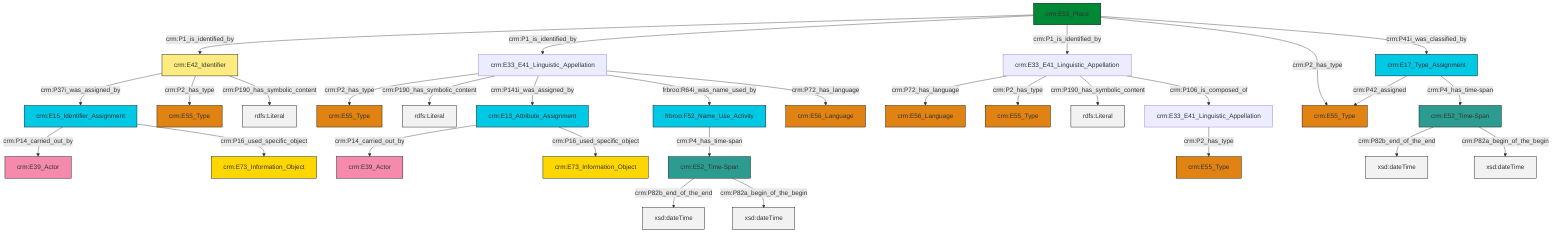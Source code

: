 graph TD
classDef Literal fill:#f2f2f2,stroke:#000000;
classDef CRM_Entity fill:#FFFFFF,stroke:#000000;
classDef Temporal_Entity fill:#00C9E6, stroke:#000000;
classDef Type fill:#E18312, stroke:#000000;
classDef Time-Span fill:#2C9C91, stroke:#000000;
classDef Appellation fill:#FFEB7F, stroke:#000000;
classDef Place fill:#008836, stroke:#000000;
classDef Persistent_Item fill:#B266B2, stroke:#000000;
classDef Conceptual_Object fill:#FFD700, stroke:#000000;
classDef Physical_Thing fill:#D2B48C, stroke:#000000;
classDef Actor fill:#f58aad, stroke:#000000;
classDef PC_Classes fill:#4ce600, stroke:#000000;
classDef Multi fill:#cccccc,stroke:#000000;

0["crm:E33_E41_Linguistic_Appellation"]:::Default -->|crm:P2_has_type| 2["crm:E55_Type"]:::Type
6["crm:E53_Place"]:::Place -->|crm:P1_is_identified_by| 7["crm:E42_Identifier"]:::Appellation
6["crm:E53_Place"]:::Place -->|crm:P1_is_identified_by| 0["crm:E33_E41_Linguistic_Appellation"]:::Default
8["frbroo:F52_Name_Use_Activity"]:::Temporal_Entity -->|crm:P4_has_time-span| 3["crm:E52_Time-Span"]:::Time-Span
6["crm:E53_Place"]:::Place -->|crm:P1_is_identified_by| 9["crm:E33_E41_Linguistic_Appellation"]:::Default
6["crm:E53_Place"]:::Place -->|crm:P2_has_type| 12["crm:E55_Type"]:::Type
13["crm:E33_E41_Linguistic_Appellation"]:::Default -->|crm:P2_has_type| 14["crm:E55_Type"]:::Type
21["crm:E17_Type_Assignment"]:::Temporal_Entity -->|crm:P42_assigned| 12["crm:E55_Type"]:::Type
7["crm:E42_Identifier"]:::Appellation -->|crm:P37i_was_assigned_by| 10["crm:E15_Identifier_Assignment"]:::Temporal_Entity
10["crm:E15_Identifier_Assignment"]:::Temporal_Entity -->|crm:P14_carried_out_by| 24["crm:E39_Actor"]:::Actor
0["crm:E33_E41_Linguistic_Appellation"]:::Default -->|crm:P190_has_symbolic_content| 25[rdfs:Literal]:::Literal
29["crm:E52_Time-Span"]:::Time-Span -->|crm:P82b_end_of_the_end| 30[xsd:dateTime]:::Literal
10["crm:E15_Identifier_Assignment"]:::Temporal_Entity -->|crm:P16_used_specific_object| 31["crm:E73_Information_Object"]:::Conceptual_Object
0["crm:E33_E41_Linguistic_Appellation"]:::Default -->|crm:P141i_was_assigned_by| 32["crm:E13_Attribute_Assignment"]:::Temporal_Entity
6["crm:E53_Place"]:::Place -->|crm:P41i_was_classified_by| 21["crm:E17_Type_Assignment"]:::Temporal_Entity
0["crm:E33_E41_Linguistic_Appellation"]:::Default -->|frbroo:R64i_was_name_used_by| 8["frbroo:F52_Name_Use_Activity"]:::Temporal_Entity
21["crm:E17_Type_Assignment"]:::Temporal_Entity -->|crm:P4_has_time-span| 29["crm:E52_Time-Span"]:::Time-Span
0["crm:E33_E41_Linguistic_Appellation"]:::Default -->|crm:P72_has_language| 36["crm:E56_Language"]:::Type
7["crm:E42_Identifier"]:::Appellation -->|crm:P2_has_type| 15["crm:E55_Type"]:::Type
9["crm:E33_E41_Linguistic_Appellation"]:::Default -->|crm:P72_has_language| 26["crm:E56_Language"]:::Type
32["crm:E13_Attribute_Assignment"]:::Temporal_Entity -->|crm:P14_carried_out_by| 22["crm:E39_Actor"]:::Actor
3["crm:E52_Time-Span"]:::Time-Span -->|crm:P82b_end_of_the_end| 43[xsd:dateTime]:::Literal
32["crm:E13_Attribute_Assignment"]:::Temporal_Entity -->|crm:P16_used_specific_object| 19["crm:E73_Information_Object"]:::Conceptual_Object
29["crm:E52_Time-Span"]:::Time-Span -->|crm:P82a_begin_of_the_begin| 48[xsd:dateTime]:::Literal
3["crm:E52_Time-Span"]:::Time-Span -->|crm:P82a_begin_of_the_begin| 49[xsd:dateTime]:::Literal
9["crm:E33_E41_Linguistic_Appellation"]:::Default -->|crm:P2_has_type| 17["crm:E55_Type"]:::Type
7["crm:E42_Identifier"]:::Appellation -->|crm:P190_has_symbolic_content| 51[rdfs:Literal]:::Literal
9["crm:E33_E41_Linguistic_Appellation"]:::Default -->|crm:P190_has_symbolic_content| 52[rdfs:Literal]:::Literal
9["crm:E33_E41_Linguistic_Appellation"]:::Default -->|crm:P106_is_composed_of| 13["crm:E33_E41_Linguistic_Appellation"]:::Default